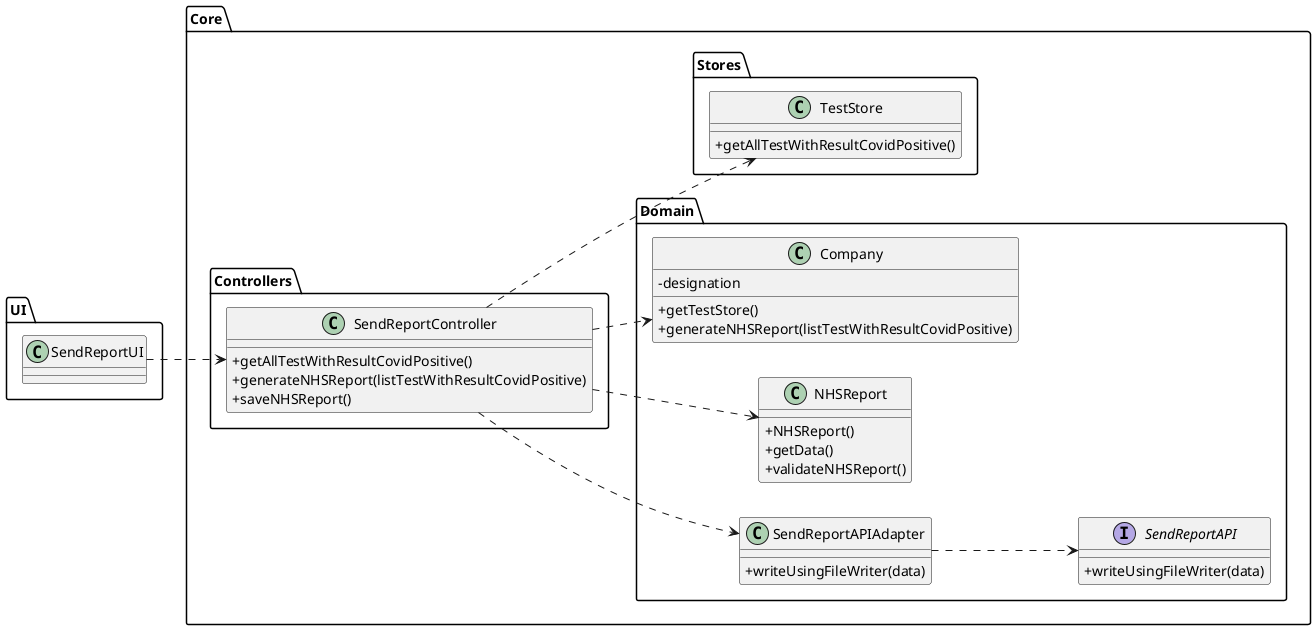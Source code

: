 @startuml
'https://plantuml.com/class-diagram

skinparam classAttributeIconSize 0
left to right direction

package Core{

package Controllers{
class "SendReportController" as SRC {
+getAllTestWithResultCovidPositive()
+generateNHSReport(listTestWithResultCovidPositive)
+saveNHSReport()
}
}

package Domain{
class "Company" as C {
-designation
+getTestStore()
+generateNHSReport(listTestWithResultCovidPositive)
}

class "NHSReport" as NHSR {
+NHSReport()
+getData()
+validateNHSReport()
}

class "SendReportAPIAdapter" as SRAPIA {
+writeUsingFileWriter(data)
}

interface "SendReportAPI" as SRAPI {
+writeUsingFileWriter(data)
}
}

package Stores{

class "TestStore" as TS {
+getAllTestWithResultCovidPositive()
}
}
}

package UI{
class "SendReportUI" as SRUI
}

SRUI ..> SRC
SRC ..> C
SRC ..> TS
SRC ..> NHSR
SRC ..> SRAPIA
SRAPIA ..> SRAPI

@enduml